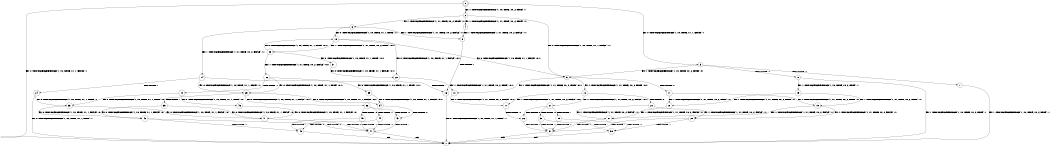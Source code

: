 digraph BCG {
size = "7, 10.5";
center = TRUE;
node [shape = circle];
0 [peripheries = 2];
0 -> 1 [label = "EX !0 !ATOMIC_EXCH_BRANCH (1, +0, TRUE, +1, 1, FALSE) !::"];
0 -> 2 [label = "EX !1 !ATOMIC_EXCH_BRANCH (1, +0, TRUE, +0, 2, TRUE) !::"];
0 -> 3 [label = "EX !0 !ATOMIC_EXCH_BRANCH (1, +0, TRUE, +1, 1, FALSE) !::"];
2 -> 4 [label = "EX !1 !ATOMIC_EXCH_BRANCH (1, +1, TRUE, +0, 2, TRUE) !:1:"];
2 -> 5 [label = "EX !0 !ATOMIC_EXCH_BRANCH (1, +0, TRUE, +1, 1, FALSE) !:1:"];
2 -> 6 [label = "EX !1 !ATOMIC_EXCH_BRANCH (1, +1, TRUE, +0, 2, TRUE) !:1:"];
3 -> 7 [label = "TERMINATE !0"];
3 -> 8 [label = "TERMINATE !0"];
3 -> 5 [label = "EX !1 !ATOMIC_EXCH_BRANCH (1, +0, TRUE, +0, 2, TRUE) !:0:"];
4 -> 9 [label = "EX !1 !ATOMIC_EXCH_BRANCH (1, +1, TRUE, +0, 2, FALSE) !:1:"];
5 -> 10 [label = "EX !1 !ATOMIC_EXCH_BRANCH (1, +1, TRUE, +0, 2, TRUE) !:0:1:"];
5 -> 11 [label = "TERMINATE !0"];
5 -> 12 [label = "EX !1 !ATOMIC_EXCH_BRANCH (1, +1, TRUE, +0, 2, TRUE) !:0:1:"];
6 -> 9 [label = "EX !1 !ATOMIC_EXCH_BRANCH (1, +1, TRUE, +0, 2, FALSE) !:1:"];
6 -> 13 [label = "EX !0 !ATOMIC_EXCH_BRANCH (1, +0, TRUE, +1, 1, TRUE) !:1:"];
6 -> 14 [label = "EX !1 !ATOMIC_EXCH_BRANCH (1, +1, TRUE, +0, 2, FALSE) !:1:"];
7 -> 1 [label = "EX !1 !ATOMIC_EXCH_BRANCH (1, +0, TRUE, +0, 2, TRUE) !::"];
8 -> 1 [label = "EX !1 !ATOMIC_EXCH_BRANCH (1, +0, TRUE, +0, 2, TRUE) !::"];
8 -> 15 [label = "EX !1 !ATOMIC_EXCH_BRANCH (1, +0, TRUE, +0, 2, TRUE) !::"];
9 -> 16 [label = "TERMINATE !1"];
10 -> 17 [label = "EX !1 !ATOMIC_EXCH_BRANCH (1, +1, TRUE, +0, 2, FALSE) !:0:1:"];
11 -> 18 [label = "EX !1 !ATOMIC_EXCH_BRANCH (1, +1, TRUE, +0, 2, TRUE) !:1:"];
11 -> 19 [label = "EX !1 !ATOMIC_EXCH_BRANCH (1, +1, TRUE, +0, 2, TRUE) !:1:"];
12 -> 17 [label = "EX !1 !ATOMIC_EXCH_BRANCH (1, +1, TRUE, +0, 2, FALSE) !:0:1:"];
12 -> 20 [label = "TERMINATE !0"];
12 -> 21 [label = "EX !1 !ATOMIC_EXCH_BRANCH (1, +1, TRUE, +0, 2, FALSE) !:0:1:"];
13 -> 22 [label = "EX !0 !ATOMIC_EXCH_BRANCH (1, +0, TRUE, +1, 1, FALSE) !:0:1:"];
13 -> 23 [label = "EX !1 !ATOMIC_EXCH_BRANCH (1, +1, TRUE, +0, 2, TRUE) !:0:1:"];
13 -> 5 [label = "EX !0 !ATOMIC_EXCH_BRANCH (1, +0, TRUE, +1, 1, FALSE) !:0:1:"];
14 -> 16 [label = "TERMINATE !1"];
14 -> 24 [label = "TERMINATE !1"];
14 -> 25 [label = "EX !0 !ATOMIC_EXCH_BRANCH (1, +0, TRUE, +1, 1, TRUE) !:1:"];
15 -> 18 [label = "EX !1 !ATOMIC_EXCH_BRANCH (1, +1, TRUE, +0, 2, TRUE) !:1:"];
15 -> 19 [label = "EX !1 !ATOMIC_EXCH_BRANCH (1, +1, TRUE, +0, 2, TRUE) !:1:"];
16 -> 1 [label = "EX !0 !ATOMIC_EXCH_BRANCH (1, +0, TRUE, +1, 1, TRUE) !::"];
17 -> 26 [label = "TERMINATE !0"];
18 -> 27 [label = "EX !1 !ATOMIC_EXCH_BRANCH (1, +1, TRUE, +0, 2, FALSE) !:1:"];
19 -> 27 [label = "EX !1 !ATOMIC_EXCH_BRANCH (1, +1, TRUE, +0, 2, FALSE) !:1:"];
19 -> 28 [label = "EX !1 !ATOMIC_EXCH_BRANCH (1, +1, TRUE, +0, 2, FALSE) !:1:"];
20 -> 27 [label = "EX !1 !ATOMIC_EXCH_BRANCH (1, +1, TRUE, +0, 2, FALSE) !:1:"];
20 -> 28 [label = "EX !1 !ATOMIC_EXCH_BRANCH (1, +1, TRUE, +0, 2, FALSE) !:1:"];
21 -> 26 [label = "TERMINATE !0"];
21 -> 29 [label = "TERMINATE !1"];
21 -> 30 [label = "TERMINATE !0"];
22 -> 10 [label = "EX !1 !ATOMIC_EXCH_BRANCH (1, +1, TRUE, +0, 2, TRUE) !:0:1:"];
23 -> 31 [label = "EX !0 !ATOMIC_EXCH_BRANCH (1, +0, TRUE, +1, 1, TRUE) !:0:1:"];
23 -> 32 [label = "EX !1 !ATOMIC_EXCH_BRANCH (1, +1, TRUE, +0, 2, FALSE) !:0:1:"];
23 -> 13 [label = "EX !0 !ATOMIC_EXCH_BRANCH (1, +0, TRUE, +1, 1, TRUE) !:0:1:"];
24 -> 1 [label = "EX !0 !ATOMIC_EXCH_BRANCH (1, +0, TRUE, +1, 1, TRUE) !::"];
24 -> 33 [label = "EX !0 !ATOMIC_EXCH_BRANCH (1, +0, TRUE, +1, 1, TRUE) !::"];
25 -> 34 [label = "EX !0 !ATOMIC_EXCH_BRANCH (1, +0, TRUE, +1, 1, FALSE) !:0:1:"];
25 -> 35 [label = "TERMINATE !1"];
25 -> 36 [label = "EX !0 !ATOMIC_EXCH_BRANCH (1, +0, TRUE, +1, 1, FALSE) !:0:1:"];
26 -> 37 [label = "TERMINATE !1"];
27 -> 37 [label = "TERMINATE !1"];
28 -> 37 [label = "TERMINATE !1"];
28 -> 38 [label = "TERMINATE !1"];
29 -> 37 [label = "TERMINATE !0"];
29 -> 38 [label = "TERMINATE !0"];
30 -> 37 [label = "TERMINATE !1"];
30 -> 38 [label = "TERMINATE !1"];
31 -> 22 [label = "EX !0 !ATOMIC_EXCH_BRANCH (1, +0, TRUE, +1, 1, FALSE) !:0:1:"];
32 -> 39 [label = "EX !0 !ATOMIC_EXCH_BRANCH (1, +0, TRUE, +1, 1, TRUE) !:0:1:"];
32 -> 40 [label = "TERMINATE !1"];
32 -> 25 [label = "EX !0 !ATOMIC_EXCH_BRANCH (1, +0, TRUE, +1, 1, TRUE) !:0:1:"];
33 -> 41 [label = "EX !0 !ATOMIC_EXCH_BRANCH (1, +0, TRUE, +1, 1, FALSE) !:0:"];
33 -> 42 [label = "EX !0 !ATOMIC_EXCH_BRANCH (1, +0, TRUE, +1, 1, FALSE) !:0:"];
34 -> 43 [label = "TERMINATE !0"];
35 -> 41 [label = "EX !0 !ATOMIC_EXCH_BRANCH (1, +0, TRUE, +1, 1, FALSE) !:0:"];
35 -> 42 [label = "EX !0 !ATOMIC_EXCH_BRANCH (1, +0, TRUE, +1, 1, FALSE) !:0:"];
36 -> 43 [label = "TERMINATE !0"];
36 -> 44 [label = "TERMINATE !1"];
36 -> 45 [label = "TERMINATE !0"];
37 -> 1 [label = "exit"];
38 -> 1 [label = "exit"];
39 -> 34 [label = "EX !0 !ATOMIC_EXCH_BRANCH (1, +0, TRUE, +1, 1, FALSE) !:0:1:"];
40 -> 46 [label = "EX !0 !ATOMIC_EXCH_BRANCH (1, +0, TRUE, +1, 1, TRUE) !:0:"];
40 -> 33 [label = "EX !0 !ATOMIC_EXCH_BRANCH (1, +0, TRUE, +1, 1, TRUE) !:0:"];
41 -> 47 [label = "TERMINATE !0"];
42 -> 47 [label = "TERMINATE !0"];
42 -> 48 [label = "TERMINATE !0"];
43 -> 47 [label = "TERMINATE !1"];
44 -> 47 [label = "TERMINATE !0"];
44 -> 48 [label = "TERMINATE !0"];
45 -> 47 [label = "TERMINATE !1"];
45 -> 48 [label = "TERMINATE !1"];
46 -> 41 [label = "EX !0 !ATOMIC_EXCH_BRANCH (1, +0, TRUE, +1, 1, FALSE) !:0:"];
47 -> 1 [label = "exit"];
48 -> 1 [label = "exit"];
}

